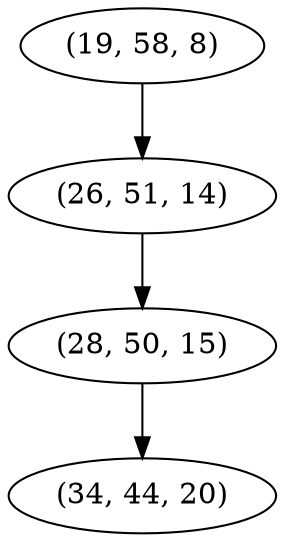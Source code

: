 digraph tree {
    "(19, 58, 8)";
    "(26, 51, 14)";
    "(28, 50, 15)";
    "(34, 44, 20)";
    "(19, 58, 8)" -> "(26, 51, 14)";
    "(26, 51, 14)" -> "(28, 50, 15)";
    "(28, 50, 15)" -> "(34, 44, 20)";
}
